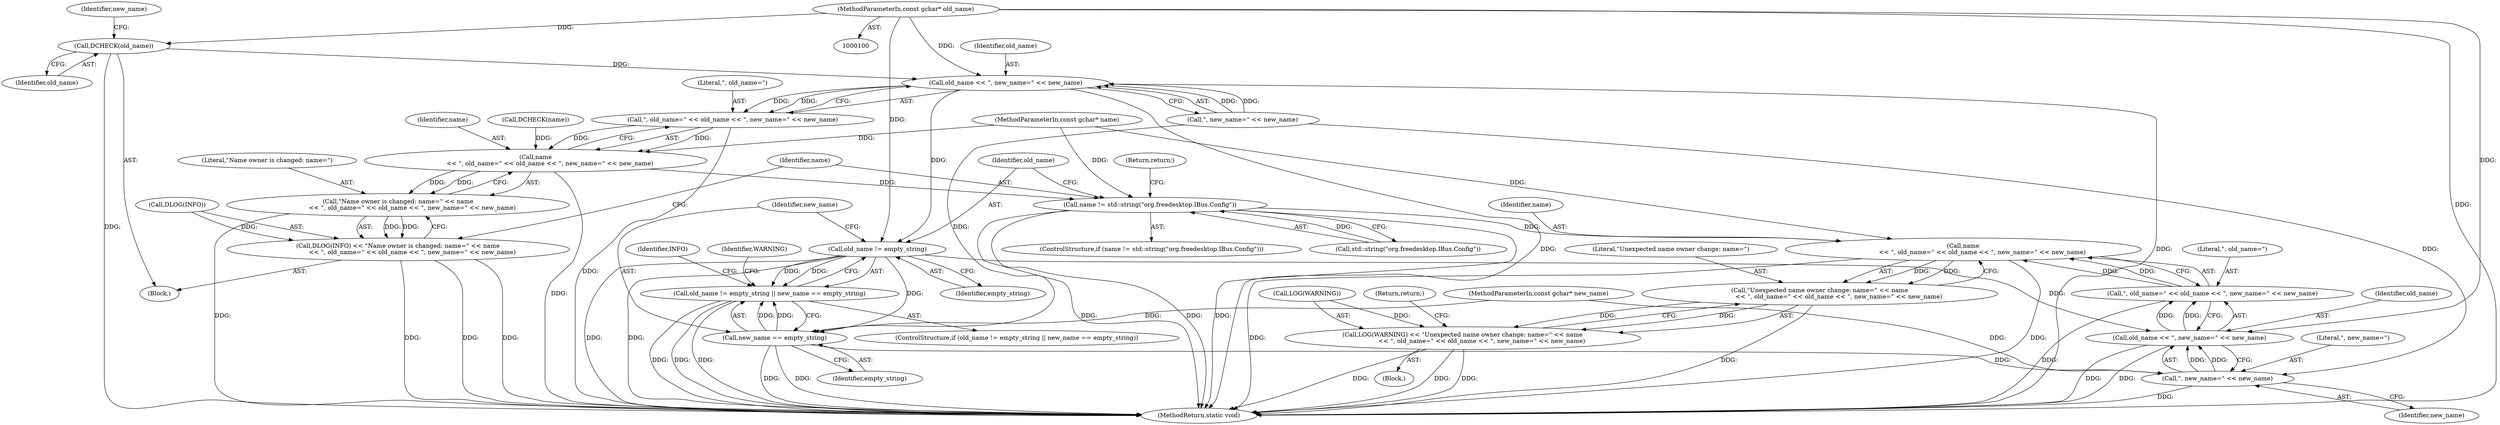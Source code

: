 digraph "1_Chrome_dc7b094a338c6c521f918f478e993f0f74bbea0d_63@pointer" {
"1000109" [label="(Call,DCHECK(old_name))"];
"1000103" [label="(MethodParameterIn,const gchar* old_name)"];
"1000122" [label="(Call,old_name << \", new_name=\" << new_name)"];
"1000120" [label="(Call,\", old_name=\" << old_name << \", new_name=\" << new_name)"];
"1000118" [label="(Call,name\n               << \", old_name=\" << old_name << \", new_name=\" << new_name)"];
"1000116" [label="(Call,\"Name owner is changed: name=\" << name\n               << \", old_name=\" << old_name << \", new_name=\" << new_name)"];
"1000113" [label="(Call,DLOG(INFO) << \"Name owner is changed: name=\" << name\n               << \", old_name=\" << old_name << \", new_name=\" << new_name)"];
"1000128" [label="(Call,name != std::string(\"org.freedesktop.IBus.Config\"))"];
"1000149" [label="(Call,name\n                    << \", old_name=\" << old_name << \", new_name=\" << new_name)"];
"1000147" [label="(Call,\"Unexpected name owner change: name=\" << name\n                    << \", old_name=\" << old_name << \", new_name=\" << new_name)"];
"1000144" [label="(Call,LOG(WARNING) << \"Unexpected name owner change: name=\" << name\n                    << \", old_name=\" << old_name << \", new_name=\" << new_name)"];
"1000137" [label="(Call,old_name != empty_string)"];
"1000136" [label="(Call,old_name != empty_string || new_name == empty_string)"];
"1000140" [label="(Call,new_name == empty_string)"];
"1000155" [label="(Call,\", new_name=\" << new_name)"];
"1000153" [label="(Call,old_name << \", new_name=\" << new_name)"];
"1000151" [label="(Call,\", old_name=\" << old_name << \", new_name=\" << new_name)"];
"1000147" [label="(Call,\"Unexpected name owner change: name=\" << name\n                    << \", old_name=\" << old_name << \", new_name=\" << new_name)"];
"1000136" [label="(Call,old_name != empty_string || new_name == empty_string)"];
"1000109" [label="(Call,DCHECK(old_name))"];
"1000155" [label="(Call,\", new_name=\" << new_name)"];
"1000120" [label="(Call,\", old_name=\" << old_name << \", new_name=\" << new_name)"];
"1000142" [label="(Identifier,empty_string)"];
"1000103" [label="(MethodParameterIn,const gchar* old_name)"];
"1000127" [label="(ControlStructure,if (name != std::string(\"org.freedesktop.IBus.Config\")))"];
"1000123" [label="(Identifier,old_name)"];
"1000145" [label="(Call,LOG(WARNING))"];
"1000130" [label="(Call,std::string(\"org.freedesktop.IBus.Config\"))"];
"1000157" [label="(Identifier,new_name)"];
"1000158" [label="(Return,return;)"];
"1000137" [label="(Call,old_name != empty_string)"];
"1000161" [label="(Identifier,INFO)"];
"1000149" [label="(Call,name\n                    << \", old_name=\" << old_name << \", new_name=\" << new_name)"];
"1000151" [label="(Call,\", old_name=\" << old_name << \", new_name=\" << new_name)"];
"1000133" [label="(Return,return;)"];
"1000138" [label="(Identifier,old_name)"];
"1000148" [label="(Literal,\"Unexpected name owner change: name=\")"];
"1000143" [label="(Block,)"];
"1000116" [label="(Call,\"Name owner is changed: name=\" << name\n               << \", old_name=\" << old_name << \", new_name=\" << new_name)"];
"1000172" [label="(MethodReturn,static void)"];
"1000102" [label="(MethodParameterIn,const gchar* name)"];
"1000153" [label="(Call,old_name << \", new_name=\" << new_name)"];
"1000129" [label="(Identifier,name)"];
"1000106" [label="(Block,)"];
"1000150" [label="(Identifier,name)"];
"1000144" [label="(Call,LOG(WARNING) << \"Unexpected name owner change: name=\" << name\n                    << \", old_name=\" << old_name << \", new_name=\" << new_name)"];
"1000135" [label="(ControlStructure,if (old_name != empty_string || new_name == empty_string))"];
"1000139" [label="(Identifier,empty_string)"];
"1000146" [label="(Identifier,WARNING)"];
"1000112" [label="(Identifier,new_name)"];
"1000119" [label="(Identifier,name)"];
"1000124" [label="(Call,\", new_name=\" << new_name)"];
"1000107" [label="(Call,DCHECK(name))"];
"1000110" [label="(Identifier,old_name)"];
"1000128" [label="(Call,name != std::string(\"org.freedesktop.IBus.Config\"))"];
"1000113" [label="(Call,DLOG(INFO) << \"Name owner is changed: name=\" << name\n               << \", old_name=\" << old_name << \", new_name=\" << new_name)"];
"1000117" [label="(Literal,\"Name owner is changed: name=\")"];
"1000104" [label="(MethodParameterIn,const gchar* new_name)"];
"1000122" [label="(Call,old_name << \", new_name=\" << new_name)"];
"1000140" [label="(Call,new_name == empty_string)"];
"1000156" [label="(Literal,\", new_name=\")"];
"1000121" [label="(Literal,\", old_name=\")"];
"1000154" [label="(Identifier,old_name)"];
"1000141" [label="(Identifier,new_name)"];
"1000152" [label="(Literal,\", old_name=\")"];
"1000114" [label="(Call,DLOG(INFO))"];
"1000118" [label="(Call,name\n               << \", old_name=\" << old_name << \", new_name=\" << new_name)"];
"1000109" -> "1000106"  [label="AST: "];
"1000109" -> "1000110"  [label="CFG: "];
"1000110" -> "1000109"  [label="AST: "];
"1000112" -> "1000109"  [label="CFG: "];
"1000109" -> "1000172"  [label="DDG: "];
"1000103" -> "1000109"  [label="DDG: "];
"1000109" -> "1000122"  [label="DDG: "];
"1000103" -> "1000100"  [label="AST: "];
"1000103" -> "1000172"  [label="DDG: "];
"1000103" -> "1000122"  [label="DDG: "];
"1000103" -> "1000137"  [label="DDG: "];
"1000103" -> "1000153"  [label="DDG: "];
"1000122" -> "1000120"  [label="AST: "];
"1000122" -> "1000124"  [label="CFG: "];
"1000123" -> "1000122"  [label="AST: "];
"1000124" -> "1000122"  [label="AST: "];
"1000120" -> "1000122"  [label="CFG: "];
"1000122" -> "1000172"  [label="DDG: "];
"1000122" -> "1000172"  [label="DDG: "];
"1000122" -> "1000120"  [label="DDG: "];
"1000122" -> "1000120"  [label="DDG: "];
"1000124" -> "1000122"  [label="DDG: "];
"1000124" -> "1000122"  [label="DDG: "];
"1000122" -> "1000137"  [label="DDG: "];
"1000120" -> "1000118"  [label="AST: "];
"1000121" -> "1000120"  [label="AST: "];
"1000118" -> "1000120"  [label="CFG: "];
"1000120" -> "1000172"  [label="DDG: "];
"1000120" -> "1000118"  [label="DDG: "];
"1000120" -> "1000118"  [label="DDG: "];
"1000118" -> "1000116"  [label="AST: "];
"1000119" -> "1000118"  [label="AST: "];
"1000116" -> "1000118"  [label="CFG: "];
"1000118" -> "1000172"  [label="DDG: "];
"1000118" -> "1000116"  [label="DDG: "];
"1000118" -> "1000116"  [label="DDG: "];
"1000107" -> "1000118"  [label="DDG: "];
"1000102" -> "1000118"  [label="DDG: "];
"1000118" -> "1000128"  [label="DDG: "];
"1000116" -> "1000113"  [label="AST: "];
"1000117" -> "1000116"  [label="AST: "];
"1000113" -> "1000116"  [label="CFG: "];
"1000116" -> "1000172"  [label="DDG: "];
"1000116" -> "1000113"  [label="DDG: "];
"1000116" -> "1000113"  [label="DDG: "];
"1000113" -> "1000106"  [label="AST: "];
"1000114" -> "1000113"  [label="AST: "];
"1000129" -> "1000113"  [label="CFG: "];
"1000113" -> "1000172"  [label="DDG: "];
"1000113" -> "1000172"  [label="DDG: "];
"1000113" -> "1000172"  [label="DDG: "];
"1000114" -> "1000113"  [label="DDG: "];
"1000128" -> "1000127"  [label="AST: "];
"1000128" -> "1000130"  [label="CFG: "];
"1000129" -> "1000128"  [label="AST: "];
"1000130" -> "1000128"  [label="AST: "];
"1000133" -> "1000128"  [label="CFG: "];
"1000138" -> "1000128"  [label="CFG: "];
"1000128" -> "1000172"  [label="DDG: "];
"1000128" -> "1000172"  [label="DDG: "];
"1000128" -> "1000172"  [label="DDG: "];
"1000102" -> "1000128"  [label="DDG: "];
"1000130" -> "1000128"  [label="DDG: "];
"1000128" -> "1000149"  [label="DDG: "];
"1000149" -> "1000147"  [label="AST: "];
"1000149" -> "1000151"  [label="CFG: "];
"1000150" -> "1000149"  [label="AST: "];
"1000151" -> "1000149"  [label="AST: "];
"1000147" -> "1000149"  [label="CFG: "];
"1000149" -> "1000172"  [label="DDG: "];
"1000149" -> "1000172"  [label="DDG: "];
"1000149" -> "1000147"  [label="DDG: "];
"1000149" -> "1000147"  [label="DDG: "];
"1000102" -> "1000149"  [label="DDG: "];
"1000151" -> "1000149"  [label="DDG: "];
"1000151" -> "1000149"  [label="DDG: "];
"1000147" -> "1000144"  [label="AST: "];
"1000148" -> "1000147"  [label="AST: "];
"1000144" -> "1000147"  [label="CFG: "];
"1000147" -> "1000172"  [label="DDG: "];
"1000147" -> "1000144"  [label="DDG: "];
"1000147" -> "1000144"  [label="DDG: "];
"1000144" -> "1000143"  [label="AST: "];
"1000145" -> "1000144"  [label="AST: "];
"1000158" -> "1000144"  [label="CFG: "];
"1000144" -> "1000172"  [label="DDG: "];
"1000144" -> "1000172"  [label="DDG: "];
"1000144" -> "1000172"  [label="DDG: "];
"1000145" -> "1000144"  [label="DDG: "];
"1000137" -> "1000136"  [label="AST: "];
"1000137" -> "1000139"  [label="CFG: "];
"1000138" -> "1000137"  [label="AST: "];
"1000139" -> "1000137"  [label="AST: "];
"1000141" -> "1000137"  [label="CFG: "];
"1000136" -> "1000137"  [label="CFG: "];
"1000137" -> "1000172"  [label="DDG: "];
"1000137" -> "1000172"  [label="DDG: "];
"1000137" -> "1000136"  [label="DDG: "];
"1000137" -> "1000136"  [label="DDG: "];
"1000137" -> "1000140"  [label="DDG: "];
"1000137" -> "1000153"  [label="DDG: "];
"1000136" -> "1000135"  [label="AST: "];
"1000136" -> "1000140"  [label="CFG: "];
"1000140" -> "1000136"  [label="AST: "];
"1000146" -> "1000136"  [label="CFG: "];
"1000161" -> "1000136"  [label="CFG: "];
"1000136" -> "1000172"  [label="DDG: "];
"1000136" -> "1000172"  [label="DDG: "];
"1000136" -> "1000172"  [label="DDG: "];
"1000140" -> "1000136"  [label="DDG: "];
"1000140" -> "1000136"  [label="DDG: "];
"1000140" -> "1000142"  [label="CFG: "];
"1000141" -> "1000140"  [label="AST: "];
"1000142" -> "1000140"  [label="AST: "];
"1000140" -> "1000172"  [label="DDG: "];
"1000140" -> "1000172"  [label="DDG: "];
"1000124" -> "1000140"  [label="DDG: "];
"1000104" -> "1000140"  [label="DDG: "];
"1000140" -> "1000155"  [label="DDG: "];
"1000155" -> "1000153"  [label="AST: "];
"1000155" -> "1000157"  [label="CFG: "];
"1000156" -> "1000155"  [label="AST: "];
"1000157" -> "1000155"  [label="AST: "];
"1000153" -> "1000155"  [label="CFG: "];
"1000155" -> "1000172"  [label="DDG: "];
"1000155" -> "1000153"  [label="DDG: "];
"1000155" -> "1000153"  [label="DDG: "];
"1000124" -> "1000155"  [label="DDG: "];
"1000104" -> "1000155"  [label="DDG: "];
"1000153" -> "1000151"  [label="AST: "];
"1000154" -> "1000153"  [label="AST: "];
"1000151" -> "1000153"  [label="CFG: "];
"1000153" -> "1000172"  [label="DDG: "];
"1000153" -> "1000172"  [label="DDG: "];
"1000153" -> "1000151"  [label="DDG: "];
"1000153" -> "1000151"  [label="DDG: "];
"1000152" -> "1000151"  [label="AST: "];
"1000151" -> "1000172"  [label="DDG: "];
}
